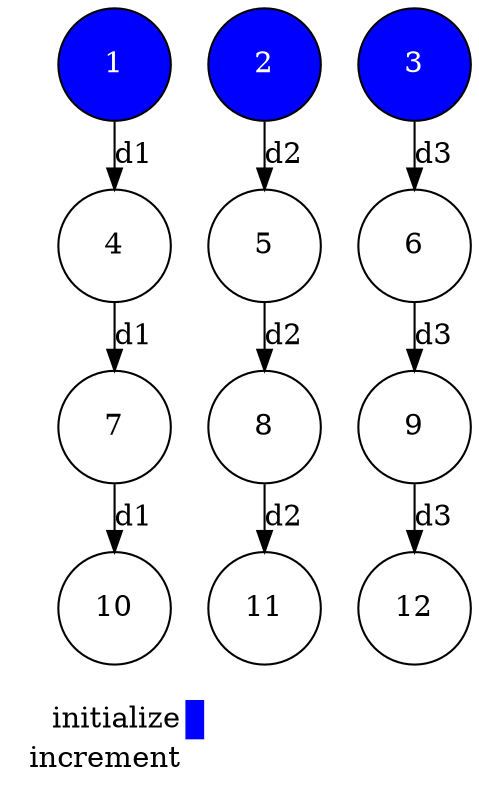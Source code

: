 digraph {
  rankdir=TB;
  labeljust="l";
  subgraph dependence_graph {
    ranksep=0.20;
    node[height=0.75];

1[shape=circle, style=filled fillcolor="#0000ff" fontcolor="#ffffff"];
2[shape=circle, style=filled fillcolor="#0000ff" fontcolor="#ffffff"];
3[shape=circle, style=filled fillcolor="#0000ff" fontcolor="#ffffff"];
4[shape=circle, style=filled fillcolor="#ffffff" fontcolor="#000000"];
1 -> 4[ label="d1" ];
5[shape=circle, style=filled fillcolor="#ffffff" fontcolor="#000000"];
2 -> 5[ label="d2" ];
6[shape=circle, style=filled fillcolor="#ffffff" fontcolor="#000000"];
3 -> 6[ label="d3" ];
7[shape=circle, style=filled fillcolor="#ffffff" fontcolor="#000000"];
4 -> 7[ label="d1" ];
8[shape=circle, style=filled fillcolor="#ffffff" fontcolor="#000000"];
5 -> 8[ label="d2" ];
9[shape=circle, style=filled fillcolor="#ffffff" fontcolor="#000000"];
6 -> 9[ label="d3" ];
10[shape=circle, style=filled fillcolor="#ffffff" fontcolor="#000000"];
7 -> 10[ label="d1" ];
11[shape=circle, style=filled fillcolor="#ffffff" fontcolor="#000000"];
8 -> 11[ label="d2" ];
12[shape=circle, style=filled fillcolor="#ffffff" fontcolor="#000000"];
9 -> 12[ label="d3" ];  }
  subgraph legend {
    rank=sink;
    node [shape=plaintext, height=0.75];
    ranksep=0.20;
    label = "Legend";
    key [label=<
      <table border="0" cellpadding="2" cellspacing="0" cellborder="0">
<tr>
<td align="right">initialize</td>
<td bgcolor="#0000ff">&nbsp;</td>
</tr>
<tr>
<td align="right">increment</td>
<td bgcolor="#ffffff">&nbsp;</td>
</tr>
      </table>
    >]
  }
}
